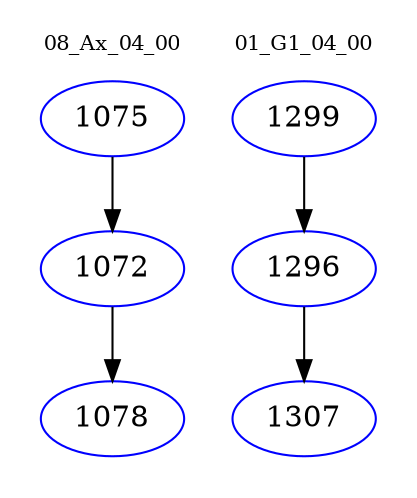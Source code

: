 digraph{
subgraph cluster_0 {
color = white
label = "08_Ax_04_00";
fontsize=10;
T0_1075 [label="1075", color="blue"]
T0_1075 -> T0_1072 [color="black"]
T0_1072 [label="1072", color="blue"]
T0_1072 -> T0_1078 [color="black"]
T0_1078 [label="1078", color="blue"]
}
subgraph cluster_1 {
color = white
label = "01_G1_04_00";
fontsize=10;
T1_1299 [label="1299", color="blue"]
T1_1299 -> T1_1296 [color="black"]
T1_1296 [label="1296", color="blue"]
T1_1296 -> T1_1307 [color="black"]
T1_1307 [label="1307", color="blue"]
}
}
